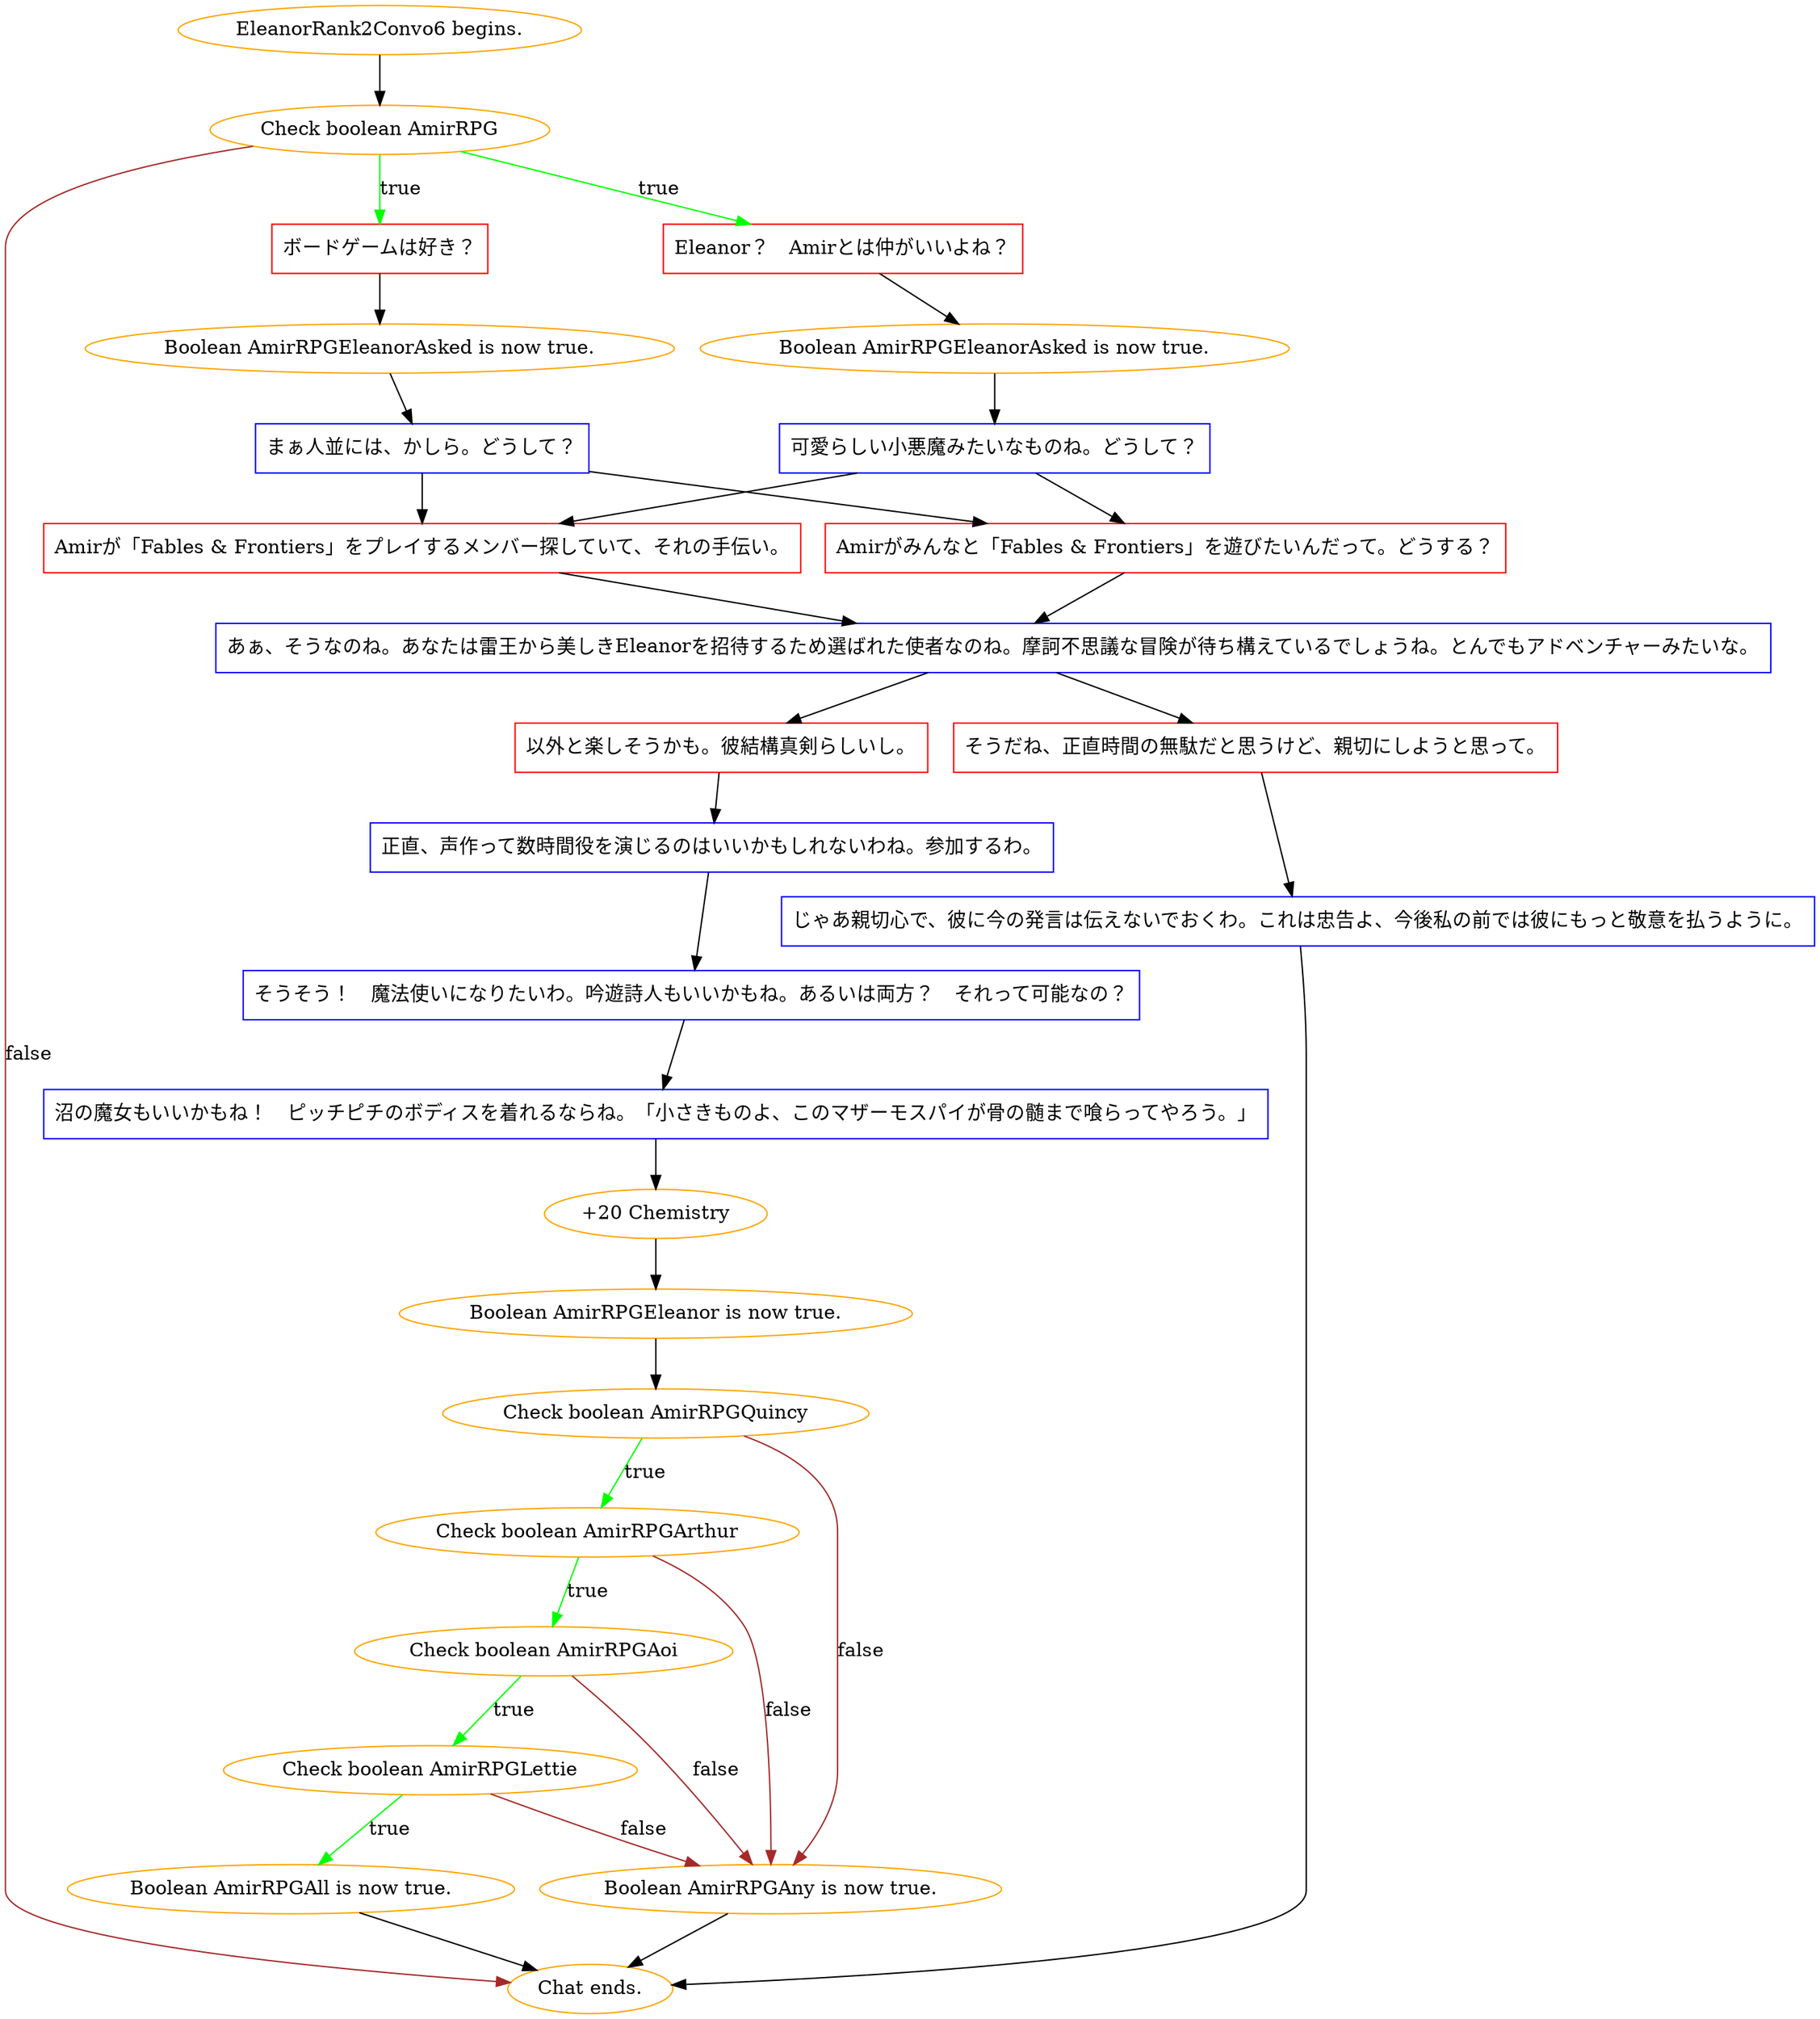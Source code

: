 digraph {
	"EleanorRank2Convo6 begins." [color=orange];
		"EleanorRank2Convo6 begins." -> j4038456104;
	j4038456104 [label="Check boolean AmirRPG",color=orange];
		j4038456104 -> j322242838 [label=true,color=green];
		j4038456104 -> j133844829 [label=true,color=green];
		j4038456104 -> "Chat ends." [label=false,color=brown];
	j322242838 [label="Eleanor？　Amirとは仲がいいよね？",shape=box,color=red];
		j322242838 -> j3219355410;
	j133844829 [label="ボードゲームは好き？",shape=box,color=red];
		j133844829 -> j3446705108;
	"Chat ends." [color=orange];
	j3219355410 [label="Boolean AmirRPGEleanorAsked is now true.",color=orange];
		j3219355410 -> j2101837295;
	j3446705108 [label="Boolean AmirRPGEleanorAsked is now true.",color=orange];
		j3446705108 -> j1112535574;
	j2101837295 [label="可愛らしい小悪魔みたいなものね。どうして？",shape=box,color=blue];
		j2101837295 -> j1505300498;
		j2101837295 -> j1766232987;
	j1112535574 [label="まぁ人並には、かしら。どうして？",shape=box,color=blue];
		j1112535574 -> j1505300498;
		j1112535574 -> j1766232987;
	j1505300498 [label="Amirが「Fables & Frontiers」をプレイするメンバー探していて、それの手伝い。",shape=box,color=red];
		j1505300498 -> j2013278336;
	j1766232987 [label="Amirがみんなと「Fables & Frontiers」を遊びたいんだって。どうする？",shape=box,color=red];
		j1766232987 -> j2013278336;
	j2013278336 [label="あぁ、そうなのね。あなたは雷王から美しきEleanorを招待するため選ばれた使者なのね。摩訶不思議な冒険が待ち構えているでしょうね。とんでもアドベンチャーみたいな。",shape=box,color=blue];
		j2013278336 -> j1315918773;
		j2013278336 -> j2282807931;
	j1315918773 [label="そうだね、正直時間の無駄だと思うけど、親切にしようと思って。",shape=box,color=red];
		j1315918773 -> j1068534458;
	j2282807931 [label="以外と楽しそうかも。彼結構真剣らしいし。",shape=box,color=red];
		j2282807931 -> j1034820173;
	j1068534458 [label="じゃあ親切心で、彼に今の発言は伝えないでおくわ。これは忠告よ、今後私の前では彼にもっと敬意を払うように。",shape=box,color=blue];
		j1068534458 -> "Chat ends.";
	j1034820173 [label="正直、声作って数時間役を演じるのはいいかもしれないわね。参加するわ。",shape=box,color=blue];
		j1034820173 -> j203392379;
	j203392379 [label="そうそう！　魔法使いになりたいわ。吟遊詩人もいいかもね。あるいは両方？　それって可能なの？",shape=box,color=blue];
		j203392379 -> j3761313370;
	j3761313370 [label="沼の魔女もいいかもね！　ピッチピチのボディスを着れるならね。「小さきものよ、このマザーモスパイが骨の髄まで喰らってやろう。」",shape=box,color=blue];
		j3761313370 -> j1667172562;
	j1667172562 [label="+20 Chemistry",color=orange];
		j1667172562 -> j628696720;
	j628696720 [label="Boolean AmirRPGEleanor is now true.",color=orange];
		j628696720 -> j544204682;
	j544204682 [label="Check boolean AmirRPGQuincy",color=orange];
		j544204682 -> j154985083 [label=true,color=green];
		j544204682 -> j1992773596 [label=false,color=brown];
	j154985083 [label="Check boolean AmirRPGArthur",color=orange];
		j154985083 -> j3551149342 [label=true,color=green];
		j154985083 -> j1992773596 [label=false,color=brown];
	j1992773596 [label="Boolean AmirRPGAny is now true.",color=orange];
		j1992773596 -> "Chat ends.";
	j3551149342 [label="Check boolean AmirRPGAoi",color=orange];
		j3551149342 -> j682952477 [label=true,color=green];
		j3551149342 -> j1992773596 [label=false,color=brown];
	j682952477 [label="Check boolean AmirRPGLettie",color=orange];
		j682952477 -> j2677000302 [label=true,color=green];
		j682952477 -> j1992773596 [label=false,color=brown];
	j2677000302 [label="Boolean AmirRPGAll is now true.",color=orange];
		j2677000302 -> "Chat ends.";
}